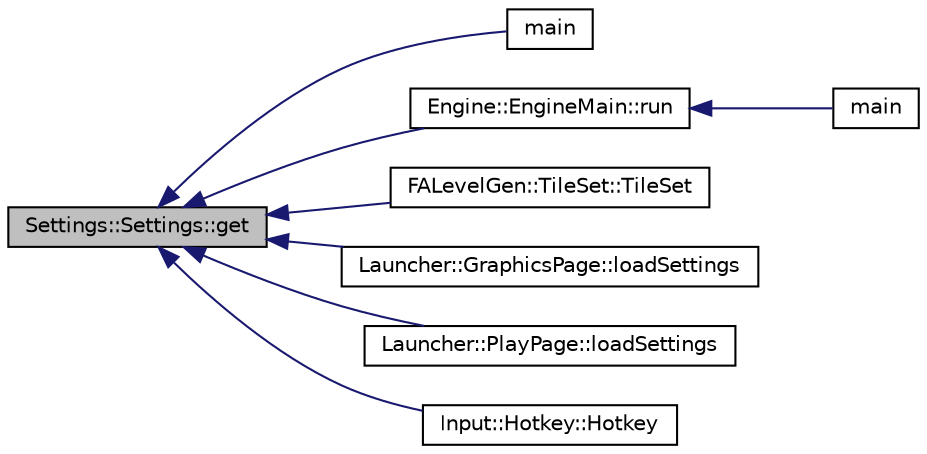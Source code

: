 digraph G
{
  edge [fontname="Helvetica",fontsize="10",labelfontname="Helvetica",labelfontsize="10"];
  node [fontname="Helvetica",fontsize="10",shape=record];
  rankdir="LR";
  Node1 [label="Settings::Settings::get",height=0.2,width=0.4,color="black", fillcolor="grey75", style="filled" fontcolor="black"];
  Node1 -> Node2 [dir="back",color="midnightblue",fontsize="10",style="solid",fontname="Helvetica"];
  Node2 [label="main",height=0.2,width=0.4,color="black", fillcolor="white", style="filled",URL="$exedump_2main_8cpp.html#a2c3f6775325c30275d11c6abee2db6a0"];
  Node1 -> Node3 [dir="back",color="midnightblue",fontsize="10",style="solid",fontname="Helvetica"];
  Node3 [label="Engine::EngineMain::run",height=0.2,width=0.4,color="black", fillcolor="white", style="filled",URL="$class_engine_1_1_engine_main.html#a5a16165ab6d6e9f2bb2f2739bd1b11bf"];
  Node3 -> Node4 [dir="back",color="midnightblue",fontsize="10",style="solid",fontname="Helvetica"];
  Node4 [label="main",height=0.2,width=0.4,color="black", fillcolor="white", style="filled",URL="$freeablo_2main_8cpp.html#a3c04138a5bfe5d72780bb7e82a18e627"];
  Node1 -> Node5 [dir="back",color="midnightblue",fontsize="10",style="solid",fontname="Helvetica"];
  Node5 [label="FALevelGen::TileSet::TileSet",height=0.2,width=0.4,color="black", fillcolor="white", style="filled",URL="$class_f_a_level_gen_1_1_tile_set.html#ae1e714bc70bce6e6801511ceaf6d87de"];
  Node1 -> Node6 [dir="back",color="midnightblue",fontsize="10",style="solid",fontname="Helvetica"];
  Node6 [label="Launcher::GraphicsPage::loadSettings",height=0.2,width=0.4,color="black", fillcolor="white", style="filled",URL="$class_launcher_1_1_graphics_page.html#aa62a2007856d917a18d90b2f20de93cb"];
  Node1 -> Node7 [dir="back",color="midnightblue",fontsize="10",style="solid",fontname="Helvetica"];
  Node7 [label="Launcher::PlayPage::loadSettings",height=0.2,width=0.4,color="black", fillcolor="white", style="filled",URL="$class_launcher_1_1_play_page.html#a74338b7313f69db4d5051efba465fe53"];
  Node1 -> Node8 [dir="back",color="midnightblue",fontsize="10",style="solid",fontname="Helvetica"];
  Node8 [label="Input::Hotkey::Hotkey",height=0.2,width=0.4,color="black", fillcolor="white", style="filled",URL="$class_input_1_1_hotkey.html#a340b56efcad1598f592f635dfc77f656"];
}
